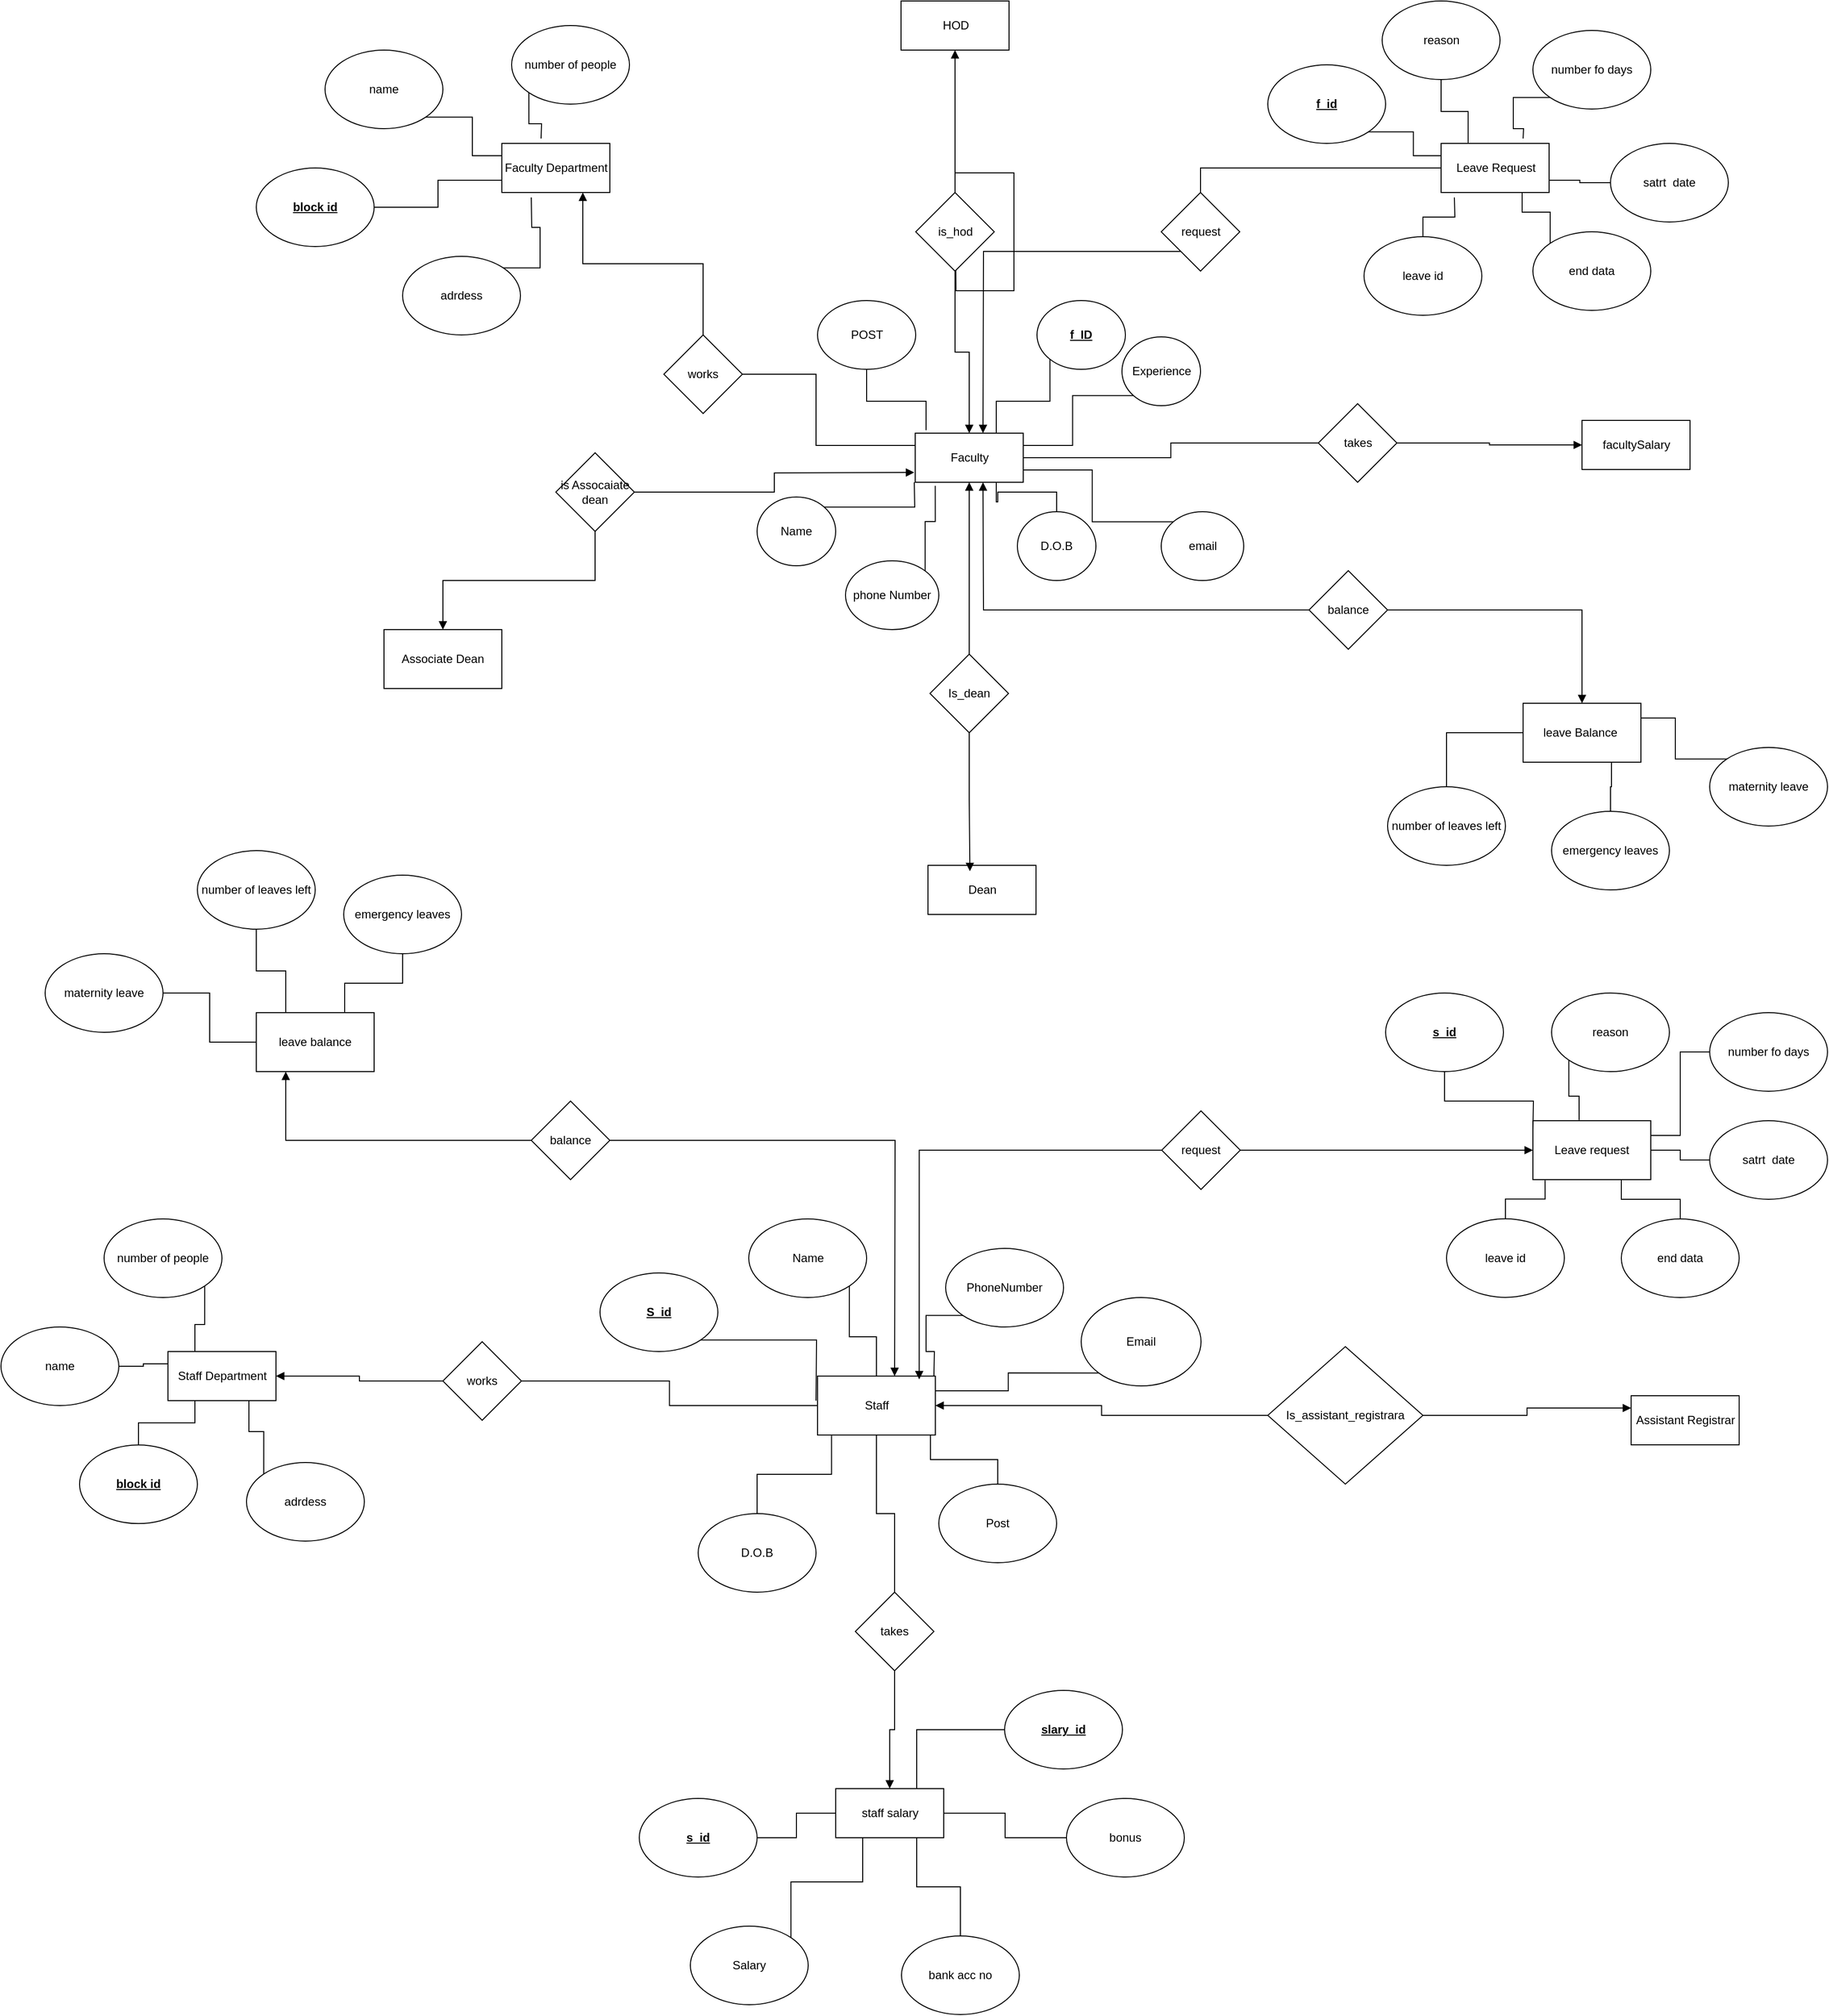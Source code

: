 <mxfile version="10.5.5" type="github"><diagram name="Page-1" id="e7e014a7-5840-1c2e-5031-d8a46d1fe8dd"><mxGraphModel dx="4005" dy="1792" grid="1" gridSize="10" guides="1" tooltips="1" connect="1" arrows="1" fold="1" page="1" pageScale="1" pageWidth="1169" pageHeight="827" background="#ffffff" math="0" shadow="0"><root><mxCell id="0"/><mxCell id="1" parent="0"/><mxCell id="rROWx3OnTSys7jbzimG7-65" style="edgeStyle=orthogonalEdgeStyle;rounded=0;orthogonalLoop=1;jettySize=auto;html=1;exitX=1;exitY=0.5;exitDx=0;exitDy=0;entryX=0;entryY=0.5;entryDx=0;entryDy=0;endArrow=none;endFill=0;" edge="1" parent="1" source="rROWx3OnTSys7jbzimG7-41" target="rROWx3OnTSys7jbzimG7-63"><mxGeometry relative="1" as="geometry"/></mxCell><mxCell id="rROWx3OnTSys7jbzimG7-140" style="edgeStyle=orthogonalEdgeStyle;rounded=0;orthogonalLoop=1;jettySize=auto;html=1;exitX=0.75;exitY=0;exitDx=0;exitDy=0;entryX=0;entryY=1;entryDx=0;entryDy=0;endArrow=none;endFill=0;" edge="1" parent="1" source="rROWx3OnTSys7jbzimG7-41" target="rROWx3OnTSys7jbzimG7-57"><mxGeometry relative="1" as="geometry"/></mxCell><mxCell id="rROWx3OnTSys7jbzimG7-41" value="Faculty" style="html=1;" vertex="1" parent="1"><mxGeometry x="461" y="440" width="110" height="50" as="geometry"/></mxCell><mxCell id="rROWx3OnTSys7jbzimG7-91" style="edgeStyle=orthogonalEdgeStyle;rounded=0;orthogonalLoop=1;jettySize=auto;html=1;exitX=1;exitY=0;exitDx=0;exitDy=0;endArrow=none;endFill=0;" edge="1" parent="1" source="rROWx3OnTSys7jbzimG7-45"><mxGeometry relative="1" as="geometry"><mxPoint x="460" y="490" as="targetPoint"/></mxGeometry></mxCell><mxCell id="rROWx3OnTSys7jbzimG7-45" value="Name" style="ellipse;whiteSpace=wrap;html=1;" vertex="1" parent="1"><mxGeometry x="300" y="505" width="80" height="70" as="geometry"/></mxCell><mxCell id="rROWx3OnTSys7jbzimG7-53" style="edgeStyle=orthogonalEdgeStyle;rounded=0;orthogonalLoop=1;jettySize=auto;html=1;exitX=1;exitY=0;exitDx=0;exitDy=0;entryX=0.185;entryY=1.073;entryDx=0;entryDy=0;entryPerimeter=0;endArrow=none;endFill=0;" edge="1" parent="1" source="rROWx3OnTSys7jbzimG7-47" target="rROWx3OnTSys7jbzimG7-41"><mxGeometry relative="1" as="geometry"/></mxCell><mxCell id="rROWx3OnTSys7jbzimG7-47" value="phone Number" style="ellipse;whiteSpace=wrap;html=1;" vertex="1" parent="1"><mxGeometry x="390" y="570" width="95" height="70" as="geometry"/></mxCell><mxCell id="rROWx3OnTSys7jbzimG7-54" style="edgeStyle=orthogonalEdgeStyle;rounded=0;orthogonalLoop=1;jettySize=auto;html=1;exitX=0.5;exitY=0;exitDx=0;exitDy=0;entryX=0.75;entryY=1;entryDx=0;entryDy=0;endArrow=none;endFill=0;" edge="1" parent="1" source="rROWx3OnTSys7jbzimG7-48" target="rROWx3OnTSys7jbzimG7-41"><mxGeometry relative="1" as="geometry"/></mxCell><mxCell id="rROWx3OnTSys7jbzimG7-48" value="D.O.B" style="ellipse;whiteSpace=wrap;html=1;" vertex="1" parent="1"><mxGeometry x="565" y="520" width="80" height="70" as="geometry"/></mxCell><mxCell id="rROWx3OnTSys7jbzimG7-56" style="edgeStyle=orthogonalEdgeStyle;rounded=0;orthogonalLoop=1;jettySize=auto;html=1;exitX=0.5;exitY=1;exitDx=0;exitDy=0;entryX=0.1;entryY=-0.06;entryDx=0;entryDy=0;entryPerimeter=0;endArrow=none;endFill=0;" edge="1" parent="1" source="rROWx3OnTSys7jbzimG7-55" target="rROWx3OnTSys7jbzimG7-41"><mxGeometry relative="1" as="geometry"/></mxCell><mxCell id="rROWx3OnTSys7jbzimG7-55" value="POST" style="ellipse;whiteSpace=wrap;html=1;" vertex="1" parent="1"><mxGeometry x="361.5" y="305" width="100" height="70" as="geometry"/></mxCell><mxCell id="rROWx3OnTSys7jbzimG7-57" value="&lt;b&gt;&lt;u&gt;f_ID&lt;/u&gt;&lt;/b&gt;" style="ellipse;whiteSpace=wrap;html=1;" vertex="1" parent="1"><mxGeometry x="585" y="305" width="90" height="70" as="geometry"/></mxCell><mxCell id="rROWx3OnTSys7jbzimG7-60" style="edgeStyle=orthogonalEdgeStyle;rounded=0;orthogonalLoop=1;jettySize=auto;html=1;exitX=0;exitY=0;exitDx=0;exitDy=0;entryX=1;entryY=0.75;entryDx=0;entryDy=0;endArrow=none;endFill=0;" edge="1" parent="1" source="rROWx3OnTSys7jbzimG7-59" target="rROWx3OnTSys7jbzimG7-41"><mxGeometry relative="1" as="geometry"/></mxCell><mxCell id="rROWx3OnTSys7jbzimG7-59" value="email" style="ellipse;whiteSpace=wrap;html=1;" vertex="1" parent="1"><mxGeometry x="711.5" y="520" width="84" height="70" as="geometry"/></mxCell><mxCell id="rROWx3OnTSys7jbzimG7-62" style="edgeStyle=orthogonalEdgeStyle;rounded=0;orthogonalLoop=1;jettySize=auto;html=1;exitX=0;exitY=1;exitDx=0;exitDy=0;entryX=1;entryY=0.25;entryDx=0;entryDy=0;endArrow=none;endFill=0;" edge="1" parent="1" source="rROWx3OnTSys7jbzimG7-61" target="rROWx3OnTSys7jbzimG7-41"><mxGeometry relative="1" as="geometry"/></mxCell><mxCell id="rROWx3OnTSys7jbzimG7-61" value="Experience" style="ellipse;whiteSpace=wrap;html=1;" vertex="1" parent="1"><mxGeometry x="671.5" y="342" width="80" height="70" as="geometry"/></mxCell><mxCell id="rROWx3OnTSys7jbzimG7-67" style="edgeStyle=orthogonalEdgeStyle;rounded=0;orthogonalLoop=1;jettySize=auto;html=1;exitX=1;exitY=0.5;exitDx=0;exitDy=0;entryX=0;entryY=0.5;entryDx=0;entryDy=0;endArrow=block;endFill=1;" edge="1" parent="1" source="rROWx3OnTSys7jbzimG7-63" target="rROWx3OnTSys7jbzimG7-66"><mxGeometry relative="1" as="geometry"/></mxCell><mxCell id="rROWx3OnTSys7jbzimG7-63" value="takes" style="rhombus;whiteSpace=wrap;html=1;" vertex="1" parent="1"><mxGeometry x="871.5" y="410" width="80" height="80" as="geometry"/></mxCell><mxCell id="rROWx3OnTSys7jbzimG7-66" value="facultySalary" style="html=1;" vertex="1" parent="1"><mxGeometry x="1140" y="427" width="110" height="50" as="geometry"/></mxCell><mxCell id="rROWx3OnTSys7jbzimG7-69" style="edgeStyle=orthogonalEdgeStyle;rounded=0;orthogonalLoop=1;jettySize=auto;html=1;exitX=0.5;exitY=1;exitDx=0;exitDy=0;entryX=0.5;entryY=0;entryDx=0;entryDy=0;endArrow=block;endFill=1;" edge="1" parent="1" source="rROWx3OnTSys7jbzimG7-68" target="rROWx3OnTSys7jbzimG7-41"><mxGeometry relative="1" as="geometry"/></mxCell><mxCell id="rROWx3OnTSys7jbzimG7-73" style="edgeStyle=orthogonalEdgeStyle;rounded=0;orthogonalLoop=1;jettySize=auto;html=1;exitX=0.5;exitY=0;exitDx=0;exitDy=0;endArrow=block;endFill=1;" edge="1" parent="1" source="rROWx3OnTSys7jbzimG7-68"><mxGeometry relative="1" as="geometry"><mxPoint x="502" y="235" as="targetPoint"/></mxGeometry></mxCell><mxCell id="rROWx3OnTSys7jbzimG7-165" style="edgeStyle=orthogonalEdgeStyle;rounded=0;orthogonalLoop=1;jettySize=auto;html=1;exitX=0.5;exitY=0;exitDx=0;exitDy=0;entryX=0.5;entryY=1;entryDx=0;entryDy=0;endArrow=block;endFill=1;" edge="1" parent="1" source="rROWx3OnTSys7jbzimG7-68" target="rROWx3OnTSys7jbzimG7-72"><mxGeometry relative="1" as="geometry"/></mxCell><mxCell id="rROWx3OnTSys7jbzimG7-68" value="is_hod" style="rhombus;whiteSpace=wrap;html=1;" vertex="1" parent="1"><mxGeometry x="461.5" y="195" width="80" height="80" as="geometry"/></mxCell><mxCell id="rROWx3OnTSys7jbzimG7-72" value="HOD" style="html=1;" vertex="1" parent="1"><mxGeometry x="446.5" width="110" height="50" as="geometry"/></mxCell><mxCell id="rROWx3OnTSys7jbzimG7-74" value="Faculty Department" style="html=1;" vertex="1" parent="1"><mxGeometry x="40" y="145" width="110" height="50" as="geometry"/></mxCell><mxCell id="rROWx3OnTSys7jbzimG7-79" style="edgeStyle=orthogonalEdgeStyle;rounded=0;orthogonalLoop=1;jettySize=auto;html=1;exitX=0.5;exitY=1;exitDx=0;exitDy=0;endArrow=block;endFill=1;entryX=0.75;entryY=1;entryDx=0;entryDy=0;" edge="1" parent="1" source="rROWx3OnTSys7jbzimG7-78" target="rROWx3OnTSys7jbzimG7-74"><mxGeometry relative="1" as="geometry"><mxPoint x="246" y="290" as="targetPoint"/></mxGeometry></mxCell><mxCell id="rROWx3OnTSys7jbzimG7-80" style="edgeStyle=orthogonalEdgeStyle;rounded=0;orthogonalLoop=1;jettySize=auto;html=1;exitX=0;exitY=0.5;exitDx=0;exitDy=0;entryX=0;entryY=0.25;entryDx=0;entryDy=0;endArrow=none;endFill=0;" edge="1" parent="1" source="rROWx3OnTSys7jbzimG7-78" target="rROWx3OnTSys7jbzimG7-41"><mxGeometry relative="1" as="geometry"><Array as="points"><mxPoint x="360" y="380"/><mxPoint x="360" y="452"/></Array></mxGeometry></mxCell><mxCell id="rROWx3OnTSys7jbzimG7-78" value="works" style="rhombus;whiteSpace=wrap;html=1;direction=west;" vertex="1" parent="1"><mxGeometry x="205" y="340" width="80" height="80" as="geometry"/></mxCell><mxCell id="rROWx3OnTSys7jbzimG7-84" value="Associate Dean" style="rounded=0;whiteSpace=wrap;html=1;" vertex="1" parent="1"><mxGeometry x="-80" y="640" width="120" height="60" as="geometry"/></mxCell><mxCell id="rROWx3OnTSys7jbzimG7-85" value="Dean" style="html=1;" vertex="1" parent="1"><mxGeometry x="474" y="880" width="110" height="50" as="geometry"/></mxCell><mxCell id="rROWx3OnTSys7jbzimG7-95" style="edgeStyle=orthogonalEdgeStyle;rounded=0;orthogonalLoop=1;jettySize=auto;html=1;exitX=0.5;exitY=1;exitDx=0;exitDy=0;entryX=0.388;entryY=0.12;entryDx=0;entryDy=0;entryPerimeter=0;endArrow=block;endFill=1;" edge="1" parent="1" source="rROWx3OnTSys7jbzimG7-87" target="rROWx3OnTSys7jbzimG7-85"><mxGeometry relative="1" as="geometry"/></mxCell><mxCell id="rROWx3OnTSys7jbzimG7-97" style="edgeStyle=orthogonalEdgeStyle;rounded=0;orthogonalLoop=1;jettySize=auto;html=1;exitX=0.5;exitY=0;exitDx=0;exitDy=0;entryX=0.5;entryY=1;entryDx=0;entryDy=0;endArrow=block;endFill=1;" edge="1" parent="1" source="rROWx3OnTSys7jbzimG7-87" target="rROWx3OnTSys7jbzimG7-41"><mxGeometry relative="1" as="geometry"/></mxCell><mxCell id="rROWx3OnTSys7jbzimG7-87" value="Is_dean" style="rhombus;whiteSpace=wrap;html=1;" vertex="1" parent="1"><mxGeometry x="476" y="665" width="80" height="80" as="geometry"/></mxCell><mxCell id="rROWx3OnTSys7jbzimG7-92" style="edgeStyle=orthogonalEdgeStyle;rounded=0;orthogonalLoop=1;jettySize=auto;html=1;exitX=1;exitY=0.5;exitDx=0;exitDy=0;endArrow=block;endFill=1;" edge="1" parent="1" source="rROWx3OnTSys7jbzimG7-88"><mxGeometry relative="1" as="geometry"><mxPoint x="460" y="480" as="targetPoint"/></mxGeometry></mxCell><mxCell id="rROWx3OnTSys7jbzimG7-107" style="edgeStyle=orthogonalEdgeStyle;rounded=0;orthogonalLoop=1;jettySize=auto;html=1;exitX=0.5;exitY=1;exitDx=0;exitDy=0;endArrow=block;endFill=1;" edge="1" parent="1" source="rROWx3OnTSys7jbzimG7-88" target="rROWx3OnTSys7jbzimG7-84"><mxGeometry relative="1" as="geometry"/></mxCell><mxCell id="rROWx3OnTSys7jbzimG7-88" value="is Assocaiate dean" style="rhombus;whiteSpace=wrap;html=1;" vertex="1" parent="1"><mxGeometry x="95" y="460" width="80" height="80" as="geometry"/></mxCell><mxCell id="rROWx3OnTSys7jbzimG7-128" style="edgeStyle=orthogonalEdgeStyle;rounded=0;orthogonalLoop=1;jettySize=auto;html=1;exitX=0.5;exitY=1;exitDx=0;exitDy=0;entryX=0.5;entryY=0;entryDx=0;entryDy=0;endArrow=none;endFill=0;" edge="1" parent="1" source="rROWx3OnTSys7jbzimG7-99" target="rROWx3OnTSys7jbzimG7-118"><mxGeometry relative="1" as="geometry"/></mxCell><mxCell id="rROWx3OnTSys7jbzimG7-134" style="edgeStyle=orthogonalEdgeStyle;rounded=0;orthogonalLoop=1;jettySize=auto;html=1;exitX=0;exitY=0.5;exitDx=0;exitDy=0;entryX=1;entryY=0.5;entryDx=0;entryDy=0;endArrow=none;endFill=0;" edge="1" parent="1" source="rROWx3OnTSys7jbzimG7-99" target="rROWx3OnTSys7jbzimG7-130"><mxGeometry relative="1" as="geometry"/></mxCell><mxCell id="rROWx3OnTSys7jbzimG7-99" value="Staff" style="rounded=0;whiteSpace=wrap;html=1;" vertex="1" parent="1"><mxGeometry x="361.5" y="1400" width="120" height="60" as="geometry"/></mxCell><mxCell id="rROWx3OnTSys7jbzimG7-156" style="edgeStyle=orthogonalEdgeStyle;rounded=0;orthogonalLoop=1;jettySize=auto;html=1;exitX=1;exitY=1;exitDx=0;exitDy=0;endArrow=none;endFill=0;" edge="1" parent="1" source="rROWx3OnTSys7jbzimG7-100" target="rROWx3OnTSys7jbzimG7-99"><mxGeometry relative="1" as="geometry"/></mxCell><mxCell id="rROWx3OnTSys7jbzimG7-100" value="Name" style="ellipse;whiteSpace=wrap;html=1;" vertex="1" parent="1"><mxGeometry x="291.5" y="1240" width="120" height="80" as="geometry"/></mxCell><mxCell id="rROWx3OnTSys7jbzimG7-157" style="edgeStyle=orthogonalEdgeStyle;rounded=0;orthogonalLoop=1;jettySize=auto;html=1;exitX=0;exitY=1;exitDx=0;exitDy=0;endArrow=none;endFill=0;" edge="1" parent="1" source="rROWx3OnTSys7jbzimG7-101"><mxGeometry relative="1" as="geometry"><mxPoint x="480" y="1400" as="targetPoint"/></mxGeometry></mxCell><mxCell id="rROWx3OnTSys7jbzimG7-101" value="PhoneNumber" style="ellipse;whiteSpace=wrap;html=1;" vertex="1" parent="1"><mxGeometry x="492" y="1270" width="120" height="80" as="geometry"/></mxCell><mxCell id="rROWx3OnTSys7jbzimG7-131" style="edgeStyle=orthogonalEdgeStyle;rounded=0;orthogonalLoop=1;jettySize=auto;html=1;exitX=1;exitY=1;exitDx=0;exitDy=0;endArrow=none;endFill=0;" edge="1" parent="1" source="rROWx3OnTSys7jbzimG7-102"><mxGeometry relative="1" as="geometry"><mxPoint x="360" y="1425" as="targetPoint"/><mxPoint x="243" y="1379" as="sourcePoint"/></mxGeometry></mxCell><mxCell id="rROWx3OnTSys7jbzimG7-102" value="&lt;b&gt;&lt;u&gt;S_id&lt;/u&gt;&lt;/b&gt;" style="ellipse;whiteSpace=wrap;html=1;" vertex="1" parent="1"><mxGeometry x="140" y="1295" width="120" height="80" as="geometry"/></mxCell><mxCell id="rROWx3OnTSys7jbzimG7-123" style="edgeStyle=orthogonalEdgeStyle;rounded=0;orthogonalLoop=1;jettySize=auto;html=1;exitX=0;exitY=1;exitDx=0;exitDy=0;entryX=1;entryY=0.25;entryDx=0;entryDy=0;endArrow=none;endFill=0;" edge="1" parent="1" source="rROWx3OnTSys7jbzimG7-103" target="rROWx3OnTSys7jbzimG7-99"><mxGeometry relative="1" as="geometry"/></mxCell><mxCell id="rROWx3OnTSys7jbzimG7-103" value="Email" style="ellipse;whiteSpace=wrap;html=1;" vertex="1" parent="1"><mxGeometry x="630" y="1320" width="122" height="90" as="geometry"/></mxCell><mxCell id="rROWx3OnTSys7jbzimG7-113" style="edgeStyle=orthogonalEdgeStyle;rounded=0;orthogonalLoop=1;jettySize=auto;html=1;exitX=0.5;exitY=0;exitDx=0;exitDy=0;entryX=0.119;entryY=1.011;entryDx=0;entryDy=0;entryPerimeter=0;endArrow=none;endFill=0;" edge="1" parent="1" source="rROWx3OnTSys7jbzimG7-104" target="rROWx3OnTSys7jbzimG7-99"><mxGeometry relative="1" as="geometry"/></mxCell><mxCell id="rROWx3OnTSys7jbzimG7-104" value="D.O.B" style="ellipse;whiteSpace=wrap;html=1;" vertex="1" parent="1"><mxGeometry x="240" y="1540" width="120" height="80" as="geometry"/></mxCell><mxCell id="rROWx3OnTSys7jbzimG7-111" style="edgeStyle=orthogonalEdgeStyle;rounded=0;orthogonalLoop=1;jettySize=auto;html=1;exitX=0.5;exitY=0;exitDx=0;exitDy=0;entryX=0.958;entryY=1;entryDx=0;entryDy=0;entryPerimeter=0;endArrow=none;endFill=0;" edge="1" parent="1" source="rROWx3OnTSys7jbzimG7-105" target="rROWx3OnTSys7jbzimG7-99"><mxGeometry relative="1" as="geometry"/></mxCell><mxCell id="rROWx3OnTSys7jbzimG7-105" value="Post" style="ellipse;whiteSpace=wrap;html=1;" vertex="1" parent="1"><mxGeometry x="485" y="1510" width="120" height="80" as="geometry"/></mxCell><mxCell id="rROWx3OnTSys7jbzimG7-228" style="edgeStyle=orthogonalEdgeStyle;rounded=0;orthogonalLoop=1;jettySize=auto;html=1;exitX=0;exitY=0.5;exitDx=0;exitDy=0;entryX=1;entryY=0.5;entryDx=0;entryDy=0;endArrow=none;endFill=0;" edge="1" parent="1" source="rROWx3OnTSys7jbzimG7-117" target="rROWx3OnTSys7jbzimG7-227"><mxGeometry relative="1" as="geometry"/></mxCell><mxCell id="rROWx3OnTSys7jbzimG7-229" style="edgeStyle=orthogonalEdgeStyle;rounded=0;orthogonalLoop=1;jettySize=auto;html=1;exitX=0.25;exitY=1;exitDx=0;exitDy=0;entryX=1;entryY=0;entryDx=0;entryDy=0;endArrow=none;endFill=0;" edge="1" parent="1" source="rROWx3OnTSys7jbzimG7-117" target="rROWx3OnTSys7jbzimG7-225"><mxGeometry relative="1" as="geometry"/></mxCell><mxCell id="rROWx3OnTSys7jbzimG7-230" style="edgeStyle=orthogonalEdgeStyle;rounded=0;orthogonalLoop=1;jettySize=auto;html=1;exitX=0.75;exitY=1;exitDx=0;exitDy=0;entryX=0.5;entryY=0;entryDx=0;entryDy=0;endArrow=none;endFill=0;" edge="1" parent="1" source="rROWx3OnTSys7jbzimG7-117" target="rROWx3OnTSys7jbzimG7-226"><mxGeometry relative="1" as="geometry"/></mxCell><mxCell id="rROWx3OnTSys7jbzimG7-232" style="edgeStyle=orthogonalEdgeStyle;rounded=0;orthogonalLoop=1;jettySize=auto;html=1;exitX=1;exitY=0.5;exitDx=0;exitDy=0;entryX=0;entryY=0.5;entryDx=0;entryDy=0;endArrow=none;endFill=0;" edge="1" parent="1" source="rROWx3OnTSys7jbzimG7-117" target="rROWx3OnTSys7jbzimG7-231"><mxGeometry relative="1" as="geometry"/></mxCell><mxCell id="rROWx3OnTSys7jbzimG7-235" style="edgeStyle=orthogonalEdgeStyle;rounded=0;orthogonalLoop=1;jettySize=auto;html=1;exitX=0.75;exitY=0;exitDx=0;exitDy=0;entryX=0;entryY=0.5;entryDx=0;entryDy=0;endArrow=none;endFill=0;" edge="1" parent="1" source="rROWx3OnTSys7jbzimG7-117" target="rROWx3OnTSys7jbzimG7-234"><mxGeometry relative="1" as="geometry"/></mxCell><mxCell id="rROWx3OnTSys7jbzimG7-117" value="staff salary" style="html=1;" vertex="1" parent="1"><mxGeometry x="380" y="1820" width="110" height="50" as="geometry"/></mxCell><mxCell id="rROWx3OnTSys7jbzimG7-127" style="edgeStyle=orthogonalEdgeStyle;rounded=0;orthogonalLoop=1;jettySize=auto;html=1;exitX=0.5;exitY=1;exitDx=0;exitDy=0;entryX=0.5;entryY=0;entryDx=0;entryDy=0;endArrow=block;endFill=1;" edge="1" parent="1" source="rROWx3OnTSys7jbzimG7-118" target="rROWx3OnTSys7jbzimG7-117"><mxGeometry relative="1" as="geometry"/></mxCell><mxCell id="rROWx3OnTSys7jbzimG7-118" value="takes" style="rhombus;whiteSpace=wrap;html=1;" vertex="1" parent="1"><mxGeometry x="400" y="1620" width="80" height="80" as="geometry"/></mxCell><mxCell id="rROWx3OnTSys7jbzimG7-125" style="edgeStyle=orthogonalEdgeStyle;rounded=0;orthogonalLoop=1;jettySize=auto;html=1;exitX=1;exitY=0.5;exitDx=0;exitDy=0;entryX=0;entryY=0.25;entryDx=0;entryDy=0;endArrow=block;endFill=1;" edge="1" parent="1" source="rROWx3OnTSys7jbzimG7-120" target="rROWx3OnTSys7jbzimG7-121"><mxGeometry relative="1" as="geometry"/></mxCell><mxCell id="rROWx3OnTSys7jbzimG7-126" style="edgeStyle=orthogonalEdgeStyle;rounded=0;orthogonalLoop=1;jettySize=auto;html=1;exitX=0;exitY=0.5;exitDx=0;exitDy=0;endArrow=block;endFill=1;" edge="1" parent="1" source="rROWx3OnTSys7jbzimG7-120" target="rROWx3OnTSys7jbzimG7-99"><mxGeometry relative="1" as="geometry"/></mxCell><mxCell id="rROWx3OnTSys7jbzimG7-120" value="Is_assistant_registrara" style="rhombus;whiteSpace=wrap;html=1;" vertex="1" parent="1"><mxGeometry x="820" y="1370" width="158" height="140" as="geometry"/></mxCell><mxCell id="rROWx3OnTSys7jbzimG7-121" value="Assistant Registrar" style="html=1;" vertex="1" parent="1"><mxGeometry x="1190" y="1420" width="110" height="50" as="geometry"/></mxCell><mxCell id="rROWx3OnTSys7jbzimG7-129" value="Staff Department" style="html=1;" vertex="1" parent="1"><mxGeometry x="-300" y="1375" width="110" height="50" as="geometry"/></mxCell><mxCell id="rROWx3OnTSys7jbzimG7-133" style="edgeStyle=orthogonalEdgeStyle;rounded=0;orthogonalLoop=1;jettySize=auto;html=1;exitX=0;exitY=0.5;exitDx=0;exitDy=0;entryX=1;entryY=0.5;entryDx=0;entryDy=0;endArrow=block;endFill=1;" edge="1" parent="1" source="rROWx3OnTSys7jbzimG7-130" target="rROWx3OnTSys7jbzimG7-129"><mxGeometry relative="1" as="geometry"/></mxCell><mxCell id="rROWx3OnTSys7jbzimG7-130" value="works" style="rhombus;whiteSpace=wrap;html=1;" vertex="1" parent="1"><mxGeometry x="-20" y="1365" width="80" height="80" as="geometry"/></mxCell><mxCell id="rROWx3OnTSys7jbzimG7-135" value="Leave Request" style="html=1;" vertex="1" parent="1"><mxGeometry x="996.5" y="145" width="110" height="50" as="geometry"/></mxCell><mxCell id="rROWx3OnTSys7jbzimG7-137" style="edgeStyle=orthogonalEdgeStyle;rounded=0;orthogonalLoop=1;jettySize=auto;html=1;exitX=0.5;exitY=0;exitDx=0;exitDy=0;entryX=0;entryY=0.5;entryDx=0;entryDy=0;endArrow=none;endFill=0;" edge="1" parent="1" source="rROWx3OnTSys7jbzimG7-136" target="rROWx3OnTSys7jbzimG7-135"><mxGeometry relative="1" as="geometry"/></mxCell><mxCell id="rROWx3OnTSys7jbzimG7-139" style="edgeStyle=orthogonalEdgeStyle;rounded=0;orthogonalLoop=1;jettySize=auto;html=1;exitX=0;exitY=1;exitDx=0;exitDy=0;endArrow=block;endFill=1;" edge="1" parent="1" source="rROWx3OnTSys7jbzimG7-136"><mxGeometry relative="1" as="geometry"><mxPoint x="530" y="440" as="targetPoint"/><mxPoint x="711" y="254" as="sourcePoint"/></mxGeometry></mxCell><mxCell id="rROWx3OnTSys7jbzimG7-136" value="request" style="rhombus;whiteSpace=wrap;html=1;" vertex="1" parent="1"><mxGeometry x="711.5" y="195" width="80" height="80" as="geometry"/></mxCell><mxCell id="rROWx3OnTSys7jbzimG7-215" style="edgeStyle=orthogonalEdgeStyle;rounded=0;orthogonalLoop=1;jettySize=auto;html=1;exitX=0;exitY=0.5;exitDx=0;exitDy=0;entryX=0.5;entryY=0;entryDx=0;entryDy=0;endArrow=none;endFill=0;" edge="1" parent="1" source="rROWx3OnTSys7jbzimG7-141" target="rROWx3OnTSys7jbzimG7-177"><mxGeometry relative="1" as="geometry"/></mxCell><mxCell id="rROWx3OnTSys7jbzimG7-216" style="edgeStyle=orthogonalEdgeStyle;rounded=0;orthogonalLoop=1;jettySize=auto;html=1;exitX=0.75;exitY=1;exitDx=0;exitDy=0;entryX=0.5;entryY=0;entryDx=0;entryDy=0;endArrow=none;endFill=0;" edge="1" parent="1" source="rROWx3OnTSys7jbzimG7-141" target="rROWx3OnTSys7jbzimG7-178"><mxGeometry relative="1" as="geometry"/></mxCell><mxCell id="rROWx3OnTSys7jbzimG7-217" style="edgeStyle=orthogonalEdgeStyle;rounded=0;orthogonalLoop=1;jettySize=auto;html=1;exitX=1;exitY=0.25;exitDx=0;exitDy=0;entryX=0;entryY=0;entryDx=0;entryDy=0;endArrow=none;endFill=0;" edge="1" parent="1" source="rROWx3OnTSys7jbzimG7-141" target="rROWx3OnTSys7jbzimG7-179"><mxGeometry relative="1" as="geometry"/></mxCell><mxCell id="rROWx3OnTSys7jbzimG7-141" value="leave Balance&amp;nbsp;" style="rounded=0;whiteSpace=wrap;html=1;" vertex="1" parent="1"><mxGeometry x="1080" y="715" width="120" height="60" as="geometry"/></mxCell><mxCell id="rROWx3OnTSys7jbzimG7-144" style="edgeStyle=orthogonalEdgeStyle;rounded=0;orthogonalLoop=1;jettySize=auto;html=1;exitX=0;exitY=0.5;exitDx=0;exitDy=0;endArrow=block;endFill=1;" edge="1" parent="1" source="rROWx3OnTSys7jbzimG7-142"><mxGeometry relative="1" as="geometry"><mxPoint x="530" y="490" as="targetPoint"/></mxGeometry></mxCell><mxCell id="rROWx3OnTSys7jbzimG7-161" style="edgeStyle=orthogonalEdgeStyle;rounded=0;orthogonalLoop=1;jettySize=auto;html=1;exitX=1;exitY=0.5;exitDx=0;exitDy=0;entryX=0.5;entryY=0;entryDx=0;entryDy=0;endArrow=block;endFill=1;" edge="1" parent="1" source="rROWx3OnTSys7jbzimG7-142" target="rROWx3OnTSys7jbzimG7-141"><mxGeometry relative="1" as="geometry"/></mxCell><mxCell id="rROWx3OnTSys7jbzimG7-142" value="balance" style="rhombus;whiteSpace=wrap;html=1;" vertex="1" parent="1"><mxGeometry x="862" y="580" width="80" height="80" as="geometry"/></mxCell><mxCell id="rROWx3OnTSys7jbzimG7-145" value="leave balance" style="rounded=0;whiteSpace=wrap;html=1;" vertex="1" parent="1"><mxGeometry x="-210" y="1030" width="120" height="60" as="geometry"/></mxCell><mxCell id="rROWx3OnTSys7jbzimG7-146" value="Leave request" style="rounded=0;whiteSpace=wrap;html=1;" vertex="1" parent="1"><mxGeometry x="1090" y="1140" width="120" height="60" as="geometry"/></mxCell><mxCell id="rROWx3OnTSys7jbzimG7-160" style="edgeStyle=orthogonalEdgeStyle;rounded=0;orthogonalLoop=1;jettySize=auto;html=1;exitX=1;exitY=0.5;exitDx=0;exitDy=0;endArrow=block;endFill=1;" edge="1" parent="1" source="rROWx3OnTSys7jbzimG7-147"><mxGeometry relative="1" as="geometry"><mxPoint x="440" y="1400" as="targetPoint"/></mxGeometry></mxCell><mxCell id="rROWx3OnTSys7jbzimG7-224" style="edgeStyle=orthogonalEdgeStyle;rounded=0;orthogonalLoop=1;jettySize=auto;html=1;exitX=0;exitY=0.5;exitDx=0;exitDy=0;entryX=0.25;entryY=1;entryDx=0;entryDy=0;endArrow=block;endFill=1;" edge="1" parent="1" source="rROWx3OnTSys7jbzimG7-147" target="rROWx3OnTSys7jbzimG7-145"><mxGeometry relative="1" as="geometry"/></mxCell><mxCell id="rROWx3OnTSys7jbzimG7-147" value="balance" style="rhombus;whiteSpace=wrap;html=1;" vertex="1" parent="1"><mxGeometry x="70" y="1120" width="80" height="80" as="geometry"/></mxCell><mxCell id="rROWx3OnTSys7jbzimG7-152" style="edgeStyle=orthogonalEdgeStyle;rounded=0;orthogonalLoop=1;jettySize=auto;html=1;exitX=0;exitY=0.5;exitDx=0;exitDy=0;entryX=0.863;entryY=0.056;entryDx=0;entryDy=0;entryPerimeter=0;endArrow=block;endFill=1;" edge="1" parent="1" source="rROWx3OnTSys7jbzimG7-148" target="rROWx3OnTSys7jbzimG7-99"><mxGeometry relative="1" as="geometry"/></mxCell><mxCell id="rROWx3OnTSys7jbzimG7-182" style="edgeStyle=orthogonalEdgeStyle;rounded=0;orthogonalLoop=1;jettySize=auto;html=1;exitX=1;exitY=0.5;exitDx=0;exitDy=0;entryX=0;entryY=0.5;entryDx=0;entryDy=0;endArrow=block;endFill=1;" edge="1" parent="1" source="rROWx3OnTSys7jbzimG7-148" target="rROWx3OnTSys7jbzimG7-146"><mxGeometry relative="1" as="geometry"/></mxCell><mxCell id="rROWx3OnTSys7jbzimG7-148" value="request" style="rhombus;whiteSpace=wrap;html=1;" vertex="1" parent="1"><mxGeometry x="712" y="1130" width="80" height="80" as="geometry"/></mxCell><mxCell id="rROWx3OnTSys7jbzimG7-198" style="edgeStyle=orthogonalEdgeStyle;rounded=0;orthogonalLoop=1;jettySize=auto;html=1;exitX=0.5;exitY=1;exitDx=0;exitDy=0;entryX=0.25;entryY=0;entryDx=0;entryDy=0;endArrow=none;endFill=0;" edge="1" parent="1" source="rROWx3OnTSys7jbzimG7-167" target="rROWx3OnTSys7jbzimG7-135"><mxGeometry relative="1" as="geometry"/></mxCell><mxCell id="rROWx3OnTSys7jbzimG7-167" value="reason" style="ellipse;whiteSpace=wrap;html=1;" vertex="1" parent="1"><mxGeometry x="936.5" width="120" height="80" as="geometry"/></mxCell><mxCell id="rROWx3OnTSys7jbzimG7-199" style="edgeStyle=orthogonalEdgeStyle;rounded=0;orthogonalLoop=1;jettySize=auto;html=1;exitX=0;exitY=1;exitDx=0;exitDy=0;endArrow=none;endFill=0;" edge="1" parent="1" source="rROWx3OnTSys7jbzimG7-168"><mxGeometry relative="1" as="geometry"><mxPoint x="1080" y="140" as="targetPoint"/></mxGeometry></mxCell><mxCell id="rROWx3OnTSys7jbzimG7-168" value="number fo days" style="ellipse;whiteSpace=wrap;html=1;" vertex="1" parent="1"><mxGeometry x="1090" y="30" width="120" height="80" as="geometry"/></mxCell><mxCell id="rROWx3OnTSys7jbzimG7-200" style="edgeStyle=orthogonalEdgeStyle;rounded=0;orthogonalLoop=1;jettySize=auto;html=1;exitX=0;exitY=0.5;exitDx=0;exitDy=0;entryX=1;entryY=0.75;entryDx=0;entryDy=0;endArrow=none;endFill=0;" edge="1" parent="1" source="rROWx3OnTSys7jbzimG7-169" target="rROWx3OnTSys7jbzimG7-135"><mxGeometry relative="1" as="geometry"/></mxCell><mxCell id="rROWx3OnTSys7jbzimG7-169" value="satrt&amp;nbsp; date" style="ellipse;whiteSpace=wrap;html=1;" vertex="1" parent="1"><mxGeometry x="1169" y="145" width="120" height="80" as="geometry"/></mxCell><mxCell id="rROWx3OnTSys7jbzimG7-202" style="edgeStyle=orthogonalEdgeStyle;rounded=0;orthogonalLoop=1;jettySize=auto;html=1;exitX=0;exitY=0;exitDx=0;exitDy=0;entryX=0.75;entryY=1;entryDx=0;entryDy=0;endArrow=none;endFill=0;" edge="1" parent="1" source="rROWx3OnTSys7jbzimG7-170" target="rROWx3OnTSys7jbzimG7-135"><mxGeometry relative="1" as="geometry"/></mxCell><mxCell id="rROWx3OnTSys7jbzimG7-170" value="end data" style="ellipse;whiteSpace=wrap;html=1;" vertex="1" parent="1"><mxGeometry x="1090" y="235" width="120" height="80" as="geometry"/></mxCell><mxCell id="rROWx3OnTSys7jbzimG7-201" style="edgeStyle=orthogonalEdgeStyle;rounded=0;orthogonalLoop=1;jettySize=auto;html=1;exitX=0.5;exitY=0;exitDx=0;exitDy=0;endArrow=none;endFill=0;" edge="1" parent="1" source="rROWx3OnTSys7jbzimG7-171"><mxGeometry relative="1" as="geometry"><mxPoint x="1010" y="200" as="targetPoint"/></mxGeometry></mxCell><mxCell id="rROWx3OnTSys7jbzimG7-171" value="leave id" style="ellipse;whiteSpace=wrap;html=1;" vertex="1" parent="1"><mxGeometry x="918" y="240" width="120" height="80" as="geometry"/></mxCell><mxCell id="rROWx3OnTSys7jbzimG7-197" style="edgeStyle=orthogonalEdgeStyle;rounded=0;orthogonalLoop=1;jettySize=auto;html=1;exitX=1;exitY=1;exitDx=0;exitDy=0;entryX=0;entryY=0.25;entryDx=0;entryDy=0;endArrow=none;endFill=0;" edge="1" parent="1" source="rROWx3OnTSys7jbzimG7-172" target="rROWx3OnTSys7jbzimG7-135"><mxGeometry relative="1" as="geometry"/></mxCell><mxCell id="rROWx3OnTSys7jbzimG7-172" value="&lt;b&gt;&lt;u&gt;f_id&lt;/u&gt;&lt;/b&gt;" style="ellipse;whiteSpace=wrap;html=1;" vertex="1" parent="1"><mxGeometry x="820" y="65" width="120" height="80" as="geometry"/></mxCell><mxCell id="rROWx3OnTSys7jbzimG7-203" style="edgeStyle=orthogonalEdgeStyle;rounded=0;orthogonalLoop=1;jettySize=auto;html=1;exitX=1;exitY=1;exitDx=0;exitDy=0;entryX=0;entryY=0.25;entryDx=0;entryDy=0;endArrow=none;endFill=0;" edge="1" parent="1" source="rROWx3OnTSys7jbzimG7-173" target="rROWx3OnTSys7jbzimG7-74"><mxGeometry relative="1" as="geometry"/></mxCell><mxCell id="rROWx3OnTSys7jbzimG7-173" value="name" style="ellipse;whiteSpace=wrap;html=1;" vertex="1" parent="1"><mxGeometry x="-140" y="50" width="120" height="80" as="geometry"/></mxCell><mxCell id="rROWx3OnTSys7jbzimG7-204" style="edgeStyle=orthogonalEdgeStyle;rounded=0;orthogonalLoop=1;jettySize=auto;html=1;exitX=0;exitY=1;exitDx=0;exitDy=0;endArrow=none;endFill=0;" edge="1" parent="1" source="rROWx3OnTSys7jbzimG7-174"><mxGeometry relative="1" as="geometry"><mxPoint x="80" y="140" as="targetPoint"/></mxGeometry></mxCell><mxCell id="rROWx3OnTSys7jbzimG7-174" value="number of people" style="ellipse;whiteSpace=wrap;html=1;" vertex="1" parent="1"><mxGeometry x="50" y="25" width="120" height="80" as="geometry"/></mxCell><mxCell id="rROWx3OnTSys7jbzimG7-205" style="edgeStyle=orthogonalEdgeStyle;rounded=0;orthogonalLoop=1;jettySize=auto;html=1;exitX=1;exitY=0.5;exitDx=0;exitDy=0;entryX=0;entryY=0.75;entryDx=0;entryDy=0;endArrow=none;endFill=0;" edge="1" parent="1" source="rROWx3OnTSys7jbzimG7-175" target="rROWx3OnTSys7jbzimG7-74"><mxGeometry relative="1" as="geometry"/></mxCell><mxCell id="rROWx3OnTSys7jbzimG7-175" value="&lt;b&gt;&lt;u&gt;block id&lt;/u&gt;&lt;/b&gt;" style="ellipse;whiteSpace=wrap;html=1;" vertex="1" parent="1"><mxGeometry x="-210" y="170" width="120" height="80" as="geometry"/></mxCell><mxCell id="rROWx3OnTSys7jbzimG7-206" style="edgeStyle=orthogonalEdgeStyle;rounded=0;orthogonalLoop=1;jettySize=auto;html=1;exitX=1;exitY=0;exitDx=0;exitDy=0;endArrow=none;endFill=0;" edge="1" parent="1" source="rROWx3OnTSys7jbzimG7-176"><mxGeometry relative="1" as="geometry"><mxPoint x="70" y="200" as="targetPoint"/></mxGeometry></mxCell><mxCell id="rROWx3OnTSys7jbzimG7-176" value="adrdess" style="ellipse;whiteSpace=wrap;html=1;" vertex="1" parent="1"><mxGeometry x="-61" y="260" width="120" height="80" as="geometry"/></mxCell><mxCell id="rROWx3OnTSys7jbzimG7-177" value="number of leaves left" style="ellipse;whiteSpace=wrap;html=1;" vertex="1" parent="1"><mxGeometry x="942" y="800" width="120" height="80" as="geometry"/></mxCell><mxCell id="rROWx3OnTSys7jbzimG7-178" value="emergency leaves" style="ellipse;whiteSpace=wrap;html=1;" vertex="1" parent="1"><mxGeometry x="1109" y="825" width="120" height="80" as="geometry"/></mxCell><mxCell id="rROWx3OnTSys7jbzimG7-179" value="maternity leave" style="ellipse;whiteSpace=wrap;html=1;" vertex="1" parent="1"><mxGeometry x="1270" y="760" width="120" height="80" as="geometry"/></mxCell><mxCell id="rROWx3OnTSys7jbzimG7-189" style="edgeStyle=orthogonalEdgeStyle;rounded=0;orthogonalLoop=1;jettySize=auto;html=1;exitX=0.5;exitY=1;exitDx=0;exitDy=0;endArrow=none;endFill=0;" edge="1" parent="1" source="rROWx3OnTSys7jbzimG7-183"><mxGeometry relative="1" as="geometry"><mxPoint x="1090" y="1150" as="targetPoint"/></mxGeometry></mxCell><mxCell id="rROWx3OnTSys7jbzimG7-183" value="&lt;b&gt;&lt;u&gt;s_id&lt;/u&gt;&lt;/b&gt;" style="ellipse;whiteSpace=wrap;html=1;" vertex="1" parent="1"><mxGeometry x="940" y="1010" width="120" height="80" as="geometry"/></mxCell><mxCell id="rROWx3OnTSys7jbzimG7-190" style="edgeStyle=orthogonalEdgeStyle;rounded=0;orthogonalLoop=1;jettySize=auto;html=1;exitX=0;exitY=1;exitDx=0;exitDy=0;entryX=0.392;entryY=-0.011;entryDx=0;entryDy=0;entryPerimeter=0;endArrow=none;endFill=0;" edge="1" parent="1" source="rROWx3OnTSys7jbzimG7-184" target="rROWx3OnTSys7jbzimG7-146"><mxGeometry relative="1" as="geometry"/></mxCell><mxCell id="rROWx3OnTSys7jbzimG7-184" value="reason" style="ellipse;whiteSpace=wrap;html=1;" vertex="1" parent="1"><mxGeometry x="1109" y="1010" width="120" height="80" as="geometry"/></mxCell><mxCell id="rROWx3OnTSys7jbzimG7-191" style="edgeStyle=orthogonalEdgeStyle;rounded=0;orthogonalLoop=1;jettySize=auto;html=1;exitX=0;exitY=0.5;exitDx=0;exitDy=0;entryX=1;entryY=0.25;entryDx=0;entryDy=0;endArrow=none;endFill=0;" edge="1" parent="1" source="rROWx3OnTSys7jbzimG7-185" target="rROWx3OnTSys7jbzimG7-146"><mxGeometry relative="1" as="geometry"/></mxCell><mxCell id="rROWx3OnTSys7jbzimG7-185" value="number fo days" style="ellipse;whiteSpace=wrap;html=1;" vertex="1" parent="1"><mxGeometry x="1270" y="1030" width="120" height="80" as="geometry"/></mxCell><mxCell id="rROWx3OnTSys7jbzimG7-192" style="edgeStyle=orthogonalEdgeStyle;rounded=0;orthogonalLoop=1;jettySize=auto;html=1;exitX=0;exitY=0.5;exitDx=0;exitDy=0;entryX=1;entryY=0.5;entryDx=0;entryDy=0;endArrow=none;endFill=0;" edge="1" parent="1" source="rROWx3OnTSys7jbzimG7-186" target="rROWx3OnTSys7jbzimG7-146"><mxGeometry relative="1" as="geometry"/></mxCell><mxCell id="rROWx3OnTSys7jbzimG7-186" value="satrt&amp;nbsp; date" style="ellipse;whiteSpace=wrap;html=1;" vertex="1" parent="1"><mxGeometry x="1270" y="1140" width="120" height="80" as="geometry"/></mxCell><mxCell id="rROWx3OnTSys7jbzimG7-196" style="edgeStyle=orthogonalEdgeStyle;rounded=0;orthogonalLoop=1;jettySize=auto;html=1;exitX=0.5;exitY=0;exitDx=0;exitDy=0;entryX=0.75;entryY=1;entryDx=0;entryDy=0;endArrow=none;endFill=0;" edge="1" parent="1" source="rROWx3OnTSys7jbzimG7-187" target="rROWx3OnTSys7jbzimG7-146"><mxGeometry relative="1" as="geometry"/></mxCell><mxCell id="rROWx3OnTSys7jbzimG7-187" value="end data" style="ellipse;whiteSpace=wrap;html=1;" vertex="1" parent="1"><mxGeometry x="1180" y="1240" width="120" height="80" as="geometry"/></mxCell><mxCell id="rROWx3OnTSys7jbzimG7-195" style="edgeStyle=orthogonalEdgeStyle;rounded=0;orthogonalLoop=1;jettySize=auto;html=1;exitX=0.5;exitY=0;exitDx=0;exitDy=0;entryX=0.103;entryY=1.011;entryDx=0;entryDy=0;entryPerimeter=0;endArrow=none;endFill=0;" edge="1" parent="1" source="rROWx3OnTSys7jbzimG7-188" target="rROWx3OnTSys7jbzimG7-146"><mxGeometry relative="1" as="geometry"/></mxCell><mxCell id="rROWx3OnTSys7jbzimG7-188" value="leave id" style="ellipse;whiteSpace=wrap;html=1;" vertex="1" parent="1"><mxGeometry x="1002" y="1239.833" width="120" height="80" as="geometry"/></mxCell><mxCell id="rROWx3OnTSys7jbzimG7-212" style="edgeStyle=orthogonalEdgeStyle;rounded=0;orthogonalLoop=1;jettySize=auto;html=1;exitX=1;exitY=0.5;exitDx=0;exitDy=0;entryX=0;entryY=0.25;entryDx=0;entryDy=0;endArrow=none;endFill=0;" edge="1" parent="1" source="rROWx3OnTSys7jbzimG7-207" target="rROWx3OnTSys7jbzimG7-129"><mxGeometry relative="1" as="geometry"/></mxCell><mxCell id="rROWx3OnTSys7jbzimG7-207" value="name" style="ellipse;whiteSpace=wrap;html=1;" vertex="1" parent="1"><mxGeometry x="-470" y="1350" width="120" height="80" as="geometry"/></mxCell><mxCell id="rROWx3OnTSys7jbzimG7-211" style="edgeStyle=orthogonalEdgeStyle;rounded=0;orthogonalLoop=1;jettySize=auto;html=1;exitX=1;exitY=1;exitDx=0;exitDy=0;entryX=0.25;entryY=0;entryDx=0;entryDy=0;endArrow=none;endFill=0;" edge="1" parent="1" source="rROWx3OnTSys7jbzimG7-208" target="rROWx3OnTSys7jbzimG7-129"><mxGeometry relative="1" as="geometry"/></mxCell><mxCell id="rROWx3OnTSys7jbzimG7-208" value="number of people" style="ellipse;whiteSpace=wrap;html=1;" vertex="1" parent="1"><mxGeometry x="-365" y="1240" width="120" height="80" as="geometry"/></mxCell><mxCell id="rROWx3OnTSys7jbzimG7-213" style="edgeStyle=orthogonalEdgeStyle;rounded=0;orthogonalLoop=1;jettySize=auto;html=1;exitX=0.5;exitY=0;exitDx=0;exitDy=0;entryX=0.25;entryY=1;entryDx=0;entryDy=0;endArrow=none;endFill=0;" edge="1" parent="1" source="rROWx3OnTSys7jbzimG7-209" target="rROWx3OnTSys7jbzimG7-129"><mxGeometry relative="1" as="geometry"/></mxCell><mxCell id="rROWx3OnTSys7jbzimG7-209" value="&lt;b&gt;&lt;u&gt;block id&lt;/u&gt;&lt;/b&gt;" style="ellipse;whiteSpace=wrap;html=1;" vertex="1" parent="1"><mxGeometry x="-390" y="1470.167" width="120" height="80" as="geometry"/></mxCell><mxCell id="rROWx3OnTSys7jbzimG7-214" style="edgeStyle=orthogonalEdgeStyle;rounded=0;orthogonalLoop=1;jettySize=auto;html=1;exitX=0;exitY=0;exitDx=0;exitDy=0;entryX=0.75;entryY=1;entryDx=0;entryDy=0;endArrow=none;endFill=0;" edge="1" parent="1" source="rROWx3OnTSys7jbzimG7-210" target="rROWx3OnTSys7jbzimG7-129"><mxGeometry relative="1" as="geometry"/></mxCell><mxCell id="rROWx3OnTSys7jbzimG7-210" value="adrdess" style="ellipse;whiteSpace=wrap;html=1;" vertex="1" parent="1"><mxGeometry x="-220" y="1488" width="120" height="80" as="geometry"/></mxCell><mxCell id="rROWx3OnTSys7jbzimG7-222" style="edgeStyle=orthogonalEdgeStyle;rounded=0;orthogonalLoop=1;jettySize=auto;html=1;exitX=0.5;exitY=1;exitDx=0;exitDy=0;entryX=0.25;entryY=0;entryDx=0;entryDy=0;endArrow=none;endFill=0;" edge="1" parent="1" source="rROWx3OnTSys7jbzimG7-218" target="rROWx3OnTSys7jbzimG7-145"><mxGeometry relative="1" as="geometry"/></mxCell><mxCell id="rROWx3OnTSys7jbzimG7-218" value="number of leaves left" style="ellipse;whiteSpace=wrap;html=1;" vertex="1" parent="1"><mxGeometry x="-270" y="865" width="120" height="80" as="geometry"/></mxCell><mxCell id="rROWx3OnTSys7jbzimG7-223" style="edgeStyle=orthogonalEdgeStyle;rounded=0;orthogonalLoop=1;jettySize=auto;html=1;exitX=0.5;exitY=1;exitDx=0;exitDy=0;entryX=0.75;entryY=0;entryDx=0;entryDy=0;endArrow=none;endFill=0;" edge="1" parent="1" source="rROWx3OnTSys7jbzimG7-219" target="rROWx3OnTSys7jbzimG7-145"><mxGeometry relative="1" as="geometry"/></mxCell><mxCell id="rROWx3OnTSys7jbzimG7-219" value="emergency leaves" style="ellipse;whiteSpace=wrap;html=1;" vertex="1" parent="1"><mxGeometry x="-121" y="890" width="120" height="80" as="geometry"/></mxCell><mxCell id="rROWx3OnTSys7jbzimG7-221" style="edgeStyle=orthogonalEdgeStyle;rounded=0;orthogonalLoop=1;jettySize=auto;html=1;exitX=1;exitY=0.5;exitDx=0;exitDy=0;entryX=0;entryY=0.5;entryDx=0;entryDy=0;endArrow=none;endFill=0;" edge="1" parent="1" source="rROWx3OnTSys7jbzimG7-220" target="rROWx3OnTSys7jbzimG7-145"><mxGeometry relative="1" as="geometry"/></mxCell><mxCell id="rROWx3OnTSys7jbzimG7-220" value="maternity leave" style="ellipse;whiteSpace=wrap;html=1;" vertex="1" parent="1"><mxGeometry x="-425" y="970" width="120" height="80" as="geometry"/></mxCell><mxCell id="rROWx3OnTSys7jbzimG7-225" value="Salary" style="ellipse;whiteSpace=wrap;html=1;" vertex="1" parent="1"><mxGeometry x="232" y="1960" width="120" height="80" as="geometry"/></mxCell><mxCell id="rROWx3OnTSys7jbzimG7-226" value="bank acc no" style="ellipse;whiteSpace=wrap;html=1;" vertex="1" parent="1"><mxGeometry x="447" y="1970" width="120" height="80" as="geometry"/></mxCell><mxCell id="rROWx3OnTSys7jbzimG7-227" value="&lt;b&gt;&lt;u&gt;s_id&lt;/u&gt;&lt;/b&gt;" style="ellipse;whiteSpace=wrap;html=1;" vertex="1" parent="1"><mxGeometry x="180" y="1830" width="120" height="80" as="geometry"/></mxCell><mxCell id="rROWx3OnTSys7jbzimG7-231" value="bonus" style="ellipse;whiteSpace=wrap;html=1;" vertex="1" parent="1"><mxGeometry x="615" y="1830" width="120" height="80" as="geometry"/></mxCell><mxCell id="rROWx3OnTSys7jbzimG7-234" value="&lt;b&gt;&lt;u&gt;slary_id&lt;/u&gt;&lt;/b&gt;" style="ellipse;whiteSpace=wrap;html=1;" vertex="1" parent="1"><mxGeometry x="552" y="1720" width="120" height="80" as="geometry"/></mxCell></root></mxGraphModel></diagram></mxfile>